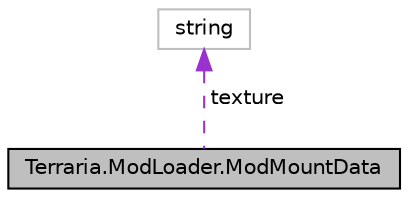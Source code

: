 digraph "Terraria.ModLoader.ModMountData"
{
  edge [fontname="Helvetica",fontsize="10",labelfontname="Helvetica",labelfontsize="10"];
  node [fontname="Helvetica",fontsize="10",shape=record];
  Node1 [label="Terraria.ModLoader.ModMountData",height=0.2,width=0.4,color="black", fillcolor="grey75", style="filled", fontcolor="black"];
  Node2 -> Node1 [dir="back",color="darkorchid3",fontsize="10",style="dashed",label=" texture" ,fontname="Helvetica"];
  Node2 [label="string",height=0.2,width=0.4,color="grey75", fillcolor="white", style="filled"];
}

